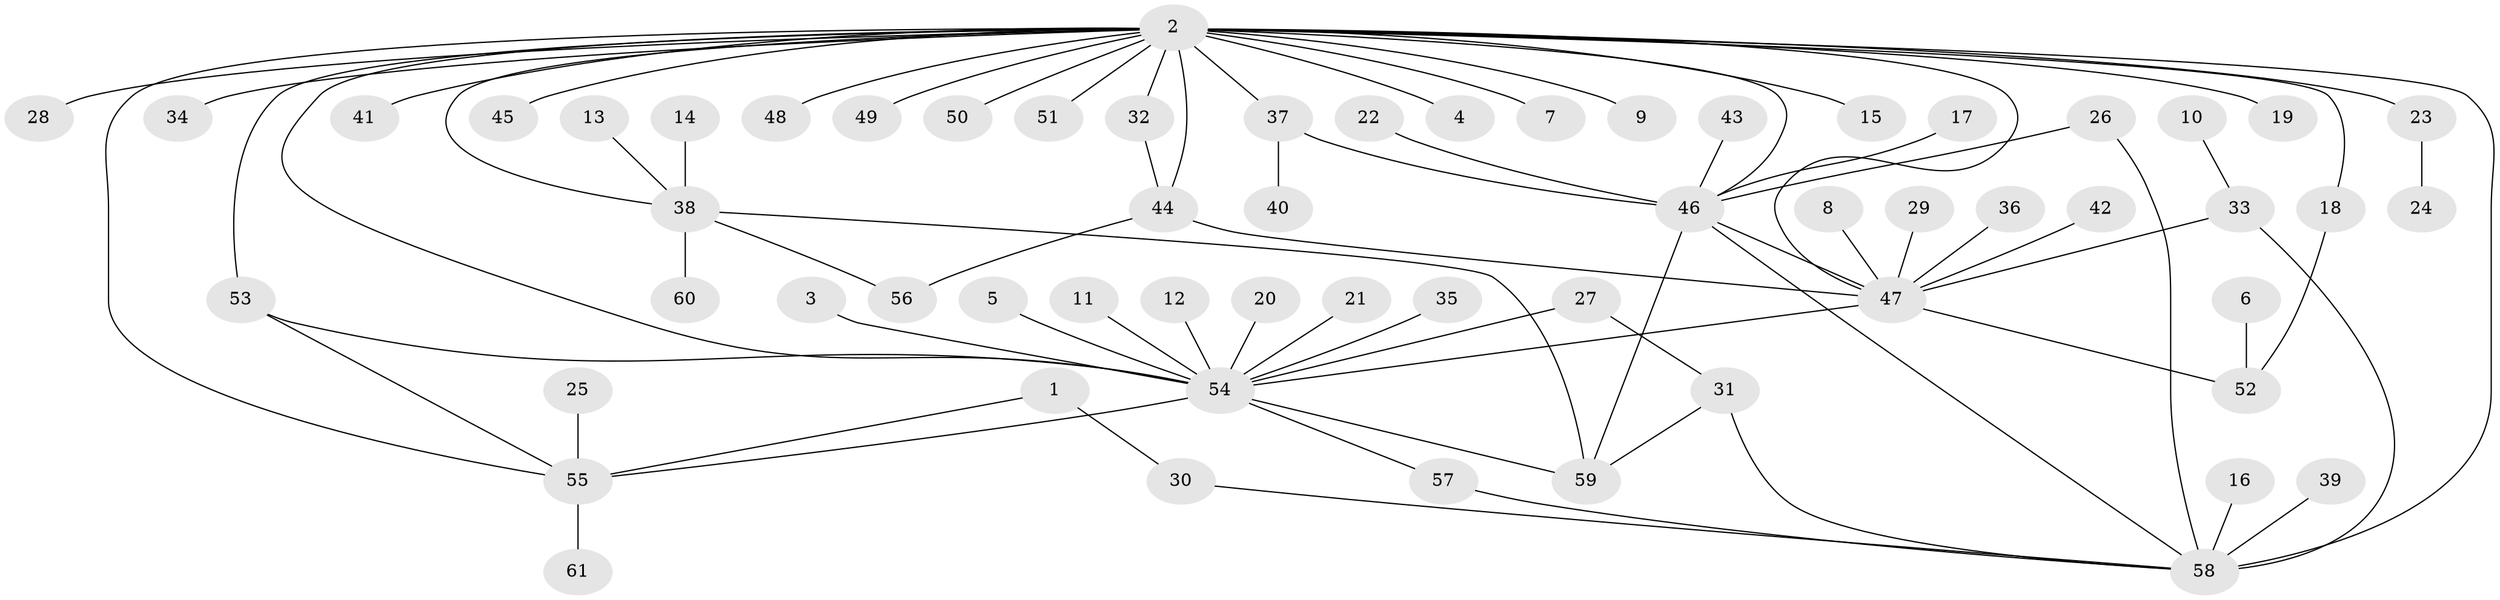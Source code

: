 // original degree distribution, {21: 0.00819672131147541, 10: 0.02459016393442623, 12: 0.00819672131147541, 5: 0.01639344262295082, 2: 0.21311475409836064, 6: 0.00819672131147541, 3: 0.09836065573770492, 14: 0.00819672131147541, 4: 0.05737704918032787, 1: 0.5491803278688525, 8: 0.00819672131147541}
// Generated by graph-tools (version 1.1) at 2025/25/03/09/25 03:25:57]
// undirected, 61 vertices, 79 edges
graph export_dot {
graph [start="1"]
  node [color=gray90,style=filled];
  1;
  2;
  3;
  4;
  5;
  6;
  7;
  8;
  9;
  10;
  11;
  12;
  13;
  14;
  15;
  16;
  17;
  18;
  19;
  20;
  21;
  22;
  23;
  24;
  25;
  26;
  27;
  28;
  29;
  30;
  31;
  32;
  33;
  34;
  35;
  36;
  37;
  38;
  39;
  40;
  41;
  42;
  43;
  44;
  45;
  46;
  47;
  48;
  49;
  50;
  51;
  52;
  53;
  54;
  55;
  56;
  57;
  58;
  59;
  60;
  61;
  1 -- 30 [weight=1.0];
  1 -- 55 [weight=1.0];
  2 -- 4 [weight=1.0];
  2 -- 7 [weight=1.0];
  2 -- 9 [weight=1.0];
  2 -- 15 [weight=1.0];
  2 -- 18 [weight=1.0];
  2 -- 19 [weight=1.0];
  2 -- 23 [weight=1.0];
  2 -- 28 [weight=1.0];
  2 -- 32 [weight=1.0];
  2 -- 34 [weight=1.0];
  2 -- 37 [weight=1.0];
  2 -- 38 [weight=1.0];
  2 -- 41 [weight=1.0];
  2 -- 44 [weight=1.0];
  2 -- 45 [weight=1.0];
  2 -- 46 [weight=1.0];
  2 -- 47 [weight=1.0];
  2 -- 48 [weight=1.0];
  2 -- 49 [weight=1.0];
  2 -- 50 [weight=1.0];
  2 -- 51 [weight=1.0];
  2 -- 53 [weight=1.0];
  2 -- 54 [weight=1.0];
  2 -- 55 [weight=1.0];
  2 -- 58 [weight=2.0];
  3 -- 54 [weight=1.0];
  5 -- 54 [weight=1.0];
  6 -- 52 [weight=1.0];
  8 -- 47 [weight=1.0];
  10 -- 33 [weight=1.0];
  11 -- 54 [weight=1.0];
  12 -- 54 [weight=1.0];
  13 -- 38 [weight=1.0];
  14 -- 38 [weight=1.0];
  16 -- 58 [weight=1.0];
  17 -- 46 [weight=1.0];
  18 -- 52 [weight=1.0];
  20 -- 54 [weight=1.0];
  21 -- 54 [weight=1.0];
  22 -- 46 [weight=1.0];
  23 -- 24 [weight=1.0];
  25 -- 55 [weight=1.0];
  26 -- 46 [weight=1.0];
  26 -- 58 [weight=1.0];
  27 -- 31 [weight=1.0];
  27 -- 54 [weight=1.0];
  29 -- 47 [weight=1.0];
  30 -- 58 [weight=1.0];
  31 -- 58 [weight=1.0];
  31 -- 59 [weight=1.0];
  32 -- 44 [weight=1.0];
  33 -- 47 [weight=1.0];
  33 -- 58 [weight=1.0];
  35 -- 54 [weight=1.0];
  36 -- 47 [weight=1.0];
  37 -- 40 [weight=1.0];
  37 -- 46 [weight=1.0];
  38 -- 56 [weight=1.0];
  38 -- 59 [weight=1.0];
  38 -- 60 [weight=1.0];
  39 -- 58 [weight=1.0];
  42 -- 47 [weight=1.0];
  43 -- 46 [weight=1.0];
  44 -- 47 [weight=1.0];
  44 -- 56 [weight=1.0];
  46 -- 47 [weight=1.0];
  46 -- 58 [weight=1.0];
  46 -- 59 [weight=1.0];
  47 -- 52 [weight=1.0];
  47 -- 54 [weight=1.0];
  53 -- 54 [weight=1.0];
  53 -- 55 [weight=1.0];
  54 -- 55 [weight=1.0];
  54 -- 57 [weight=1.0];
  54 -- 59 [weight=1.0];
  55 -- 61 [weight=1.0];
  57 -- 58 [weight=1.0];
}
